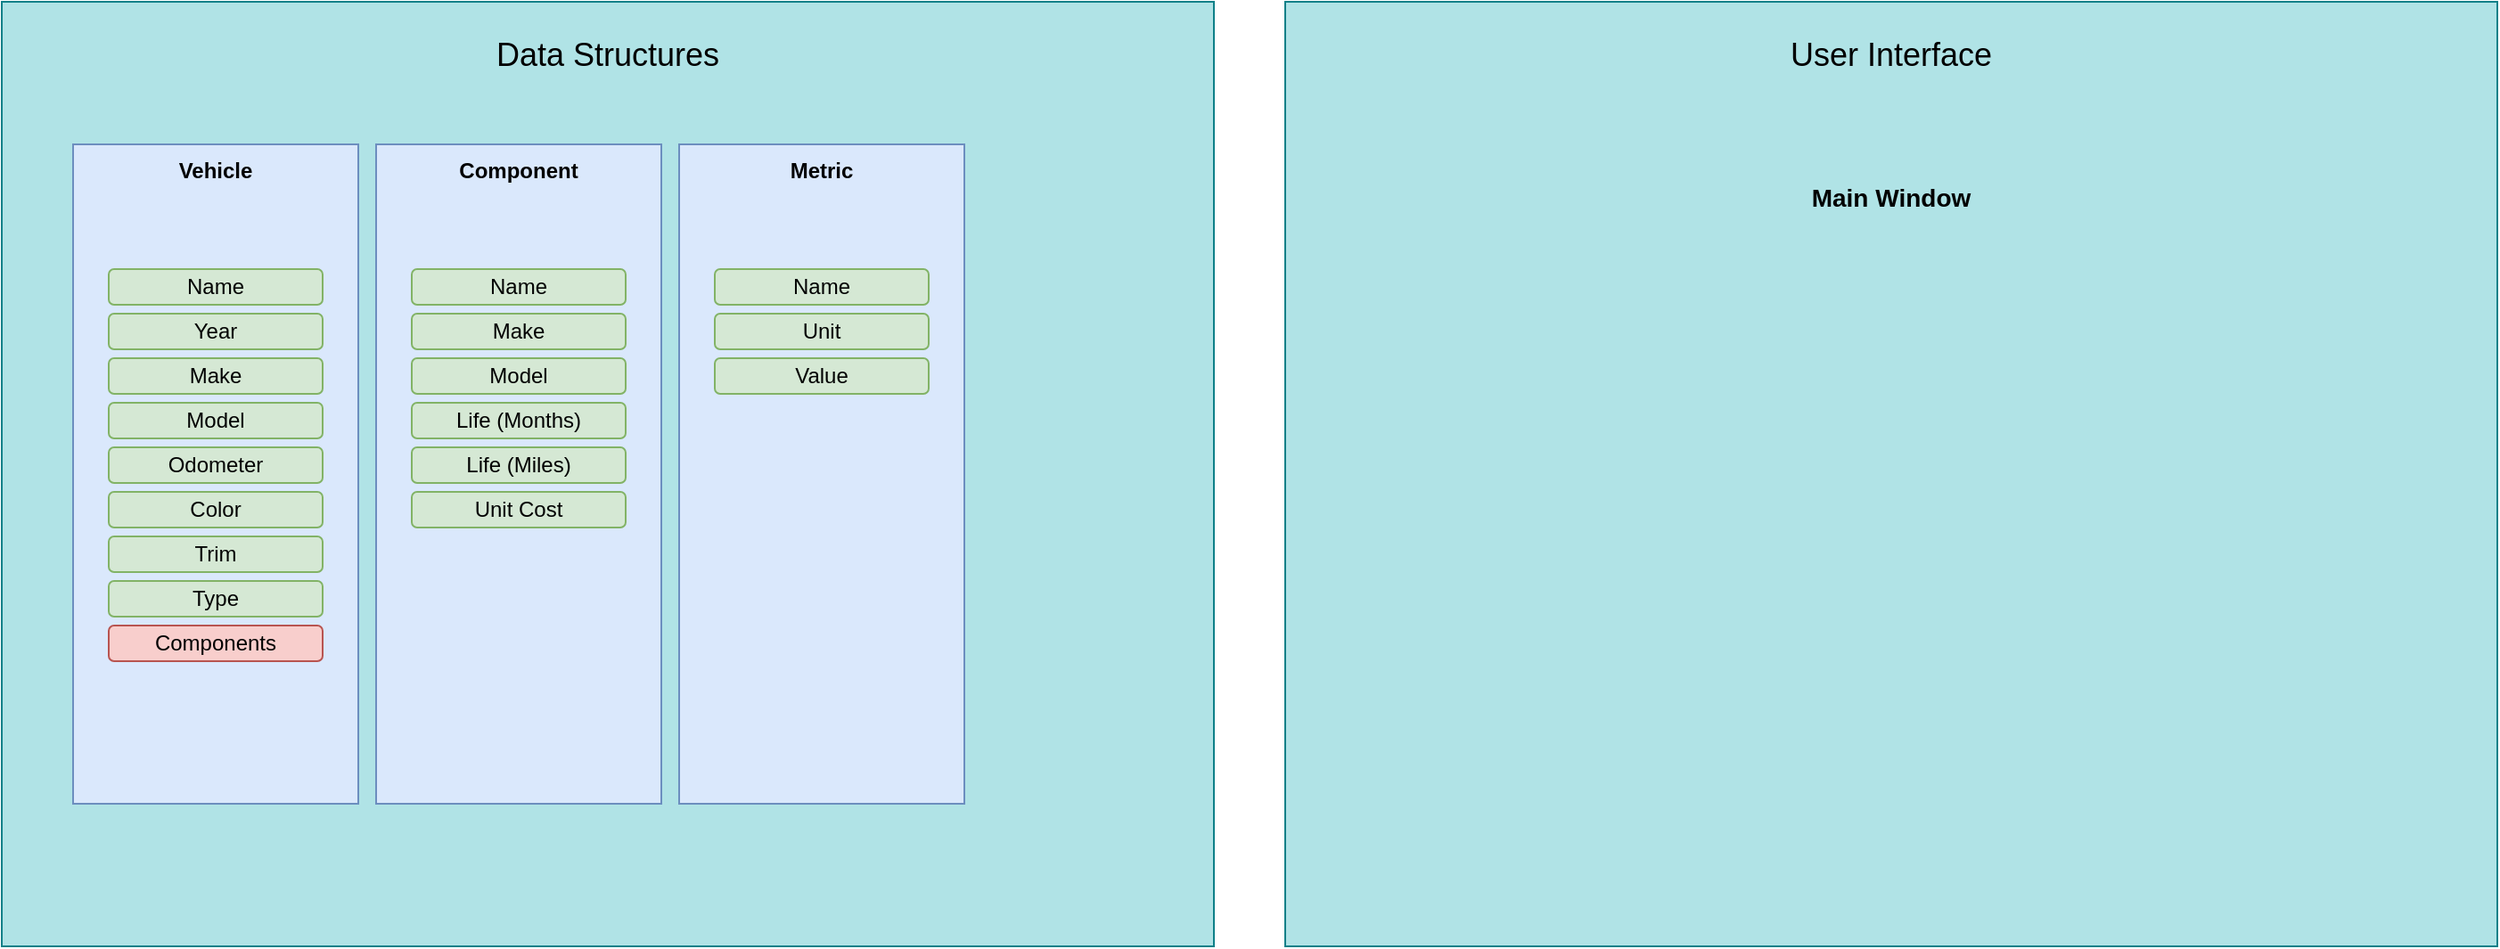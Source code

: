 <mxfile version="28.0.4">
  <diagram name="Page-1" id="tqIEAlN7oUdj66pCaFBi">
    <mxGraphModel dx="1426" dy="751" grid="1" gridSize="10" guides="1" tooltips="1" connect="1" arrows="1" fold="1" page="1" pageScale="1" pageWidth="850" pageHeight="1100" math="0" shadow="0">
      <root>
        <mxCell id="0" />
        <mxCell id="1" parent="0" />
        <mxCell id="2Zn5e_HnZ_KhdbShyQh5-20" value="" style="rounded=0;whiteSpace=wrap;html=1;fillColor=#b0e3e6;strokeColor=#0e8088;" parent="1" vertex="1">
          <mxGeometry x="40" y="40" width="680" height="530" as="geometry" />
        </mxCell>
        <mxCell id="2Zn5e_HnZ_KhdbShyQh5-3" value="" style="group;fillColor=#dae8fc;strokeColor=#6c8ebf;container=0;" parent="1" vertex="1" connectable="0">
          <mxGeometry x="80" y="120" width="160" height="370" as="geometry" />
        </mxCell>
        <mxCell id="2Zn5e_HnZ_KhdbShyQh5-2" value="&lt;b&gt;Vehicle&lt;/b&gt;" style="text;html=1;align=center;verticalAlign=middle;whiteSpace=wrap;rounded=0;" parent="1" vertex="1">
          <mxGeometry x="80" y="120" width="160" height="30" as="geometry" />
        </mxCell>
        <mxCell id="2Zn5e_HnZ_KhdbShyQh5-4" value="Name" style="rounded=1;whiteSpace=wrap;html=1;fillColor=#d5e8d4;strokeColor=#82b366;" parent="1" vertex="1">
          <mxGeometry x="100" y="190" width="120" height="20" as="geometry" />
        </mxCell>
        <mxCell id="2Zn5e_HnZ_KhdbShyQh5-5" value="Year" style="rounded=1;whiteSpace=wrap;html=1;fillColor=#d5e8d4;strokeColor=#82b366;" parent="1" vertex="1">
          <mxGeometry x="100" y="215" width="120" height="20" as="geometry" />
        </mxCell>
        <mxCell id="2Zn5e_HnZ_KhdbShyQh5-6" value="Make" style="rounded=1;whiteSpace=wrap;html=1;fillColor=#d5e8d4;strokeColor=#82b366;" parent="1" vertex="1">
          <mxGeometry x="100" y="240" width="120" height="20" as="geometry" />
        </mxCell>
        <mxCell id="2Zn5e_HnZ_KhdbShyQh5-7" value="Model" style="rounded=1;whiteSpace=wrap;html=1;fillColor=#d5e8d4;strokeColor=#82b366;" parent="1" vertex="1">
          <mxGeometry x="100" y="265" width="120" height="20" as="geometry" />
        </mxCell>
        <mxCell id="2Zn5e_HnZ_KhdbShyQh5-8" value="Odometer" style="rounded=1;whiteSpace=wrap;html=1;fillColor=#d5e8d4;strokeColor=#82b366;" parent="1" vertex="1">
          <mxGeometry x="100" y="290" width="120" height="20" as="geometry" />
        </mxCell>
        <mxCell id="2Zn5e_HnZ_KhdbShyQh5-9" value="Components" style="rounded=1;whiteSpace=wrap;html=1;fillColor=#f8cecc;strokeColor=#b85450;" parent="1" vertex="1">
          <mxGeometry x="100" y="390" width="120" height="20" as="geometry" />
        </mxCell>
        <mxCell id="2Zn5e_HnZ_KhdbShyQh5-10" value="Color" style="rounded=1;whiteSpace=wrap;html=1;fillColor=#d5e8d4;strokeColor=#82b366;" parent="1" vertex="1">
          <mxGeometry x="100" y="315" width="120" height="20" as="geometry" />
        </mxCell>
        <mxCell id="2Zn5e_HnZ_KhdbShyQh5-11" value="Trim" style="rounded=1;whiteSpace=wrap;html=1;fillColor=#d5e8d4;strokeColor=#82b366;" parent="1" vertex="1">
          <mxGeometry x="100" y="340" width="120" height="20" as="geometry" />
        </mxCell>
        <mxCell id="2Zn5e_HnZ_KhdbShyQh5-12" value="" style="rounded=0;whiteSpace=wrap;html=1;fillColor=#dae8fc;strokeColor=#6c8ebf;" parent="1" vertex="1">
          <mxGeometry x="250" y="120" width="160" height="370" as="geometry" />
        </mxCell>
        <mxCell id="2Zn5e_HnZ_KhdbShyQh5-13" value="&lt;b&gt;Component&lt;/b&gt;" style="text;html=1;align=center;verticalAlign=middle;whiteSpace=wrap;rounded=0;" parent="1" vertex="1">
          <mxGeometry x="250" y="120" width="160" height="30" as="geometry" />
        </mxCell>
        <mxCell id="2Zn5e_HnZ_KhdbShyQh5-14" value="Name" style="rounded=1;whiteSpace=wrap;html=1;fillColor=#d5e8d4;strokeColor=#82b366;" parent="1" vertex="1">
          <mxGeometry x="270" y="190" width="120" height="20" as="geometry" />
        </mxCell>
        <mxCell id="2Zn5e_HnZ_KhdbShyQh5-15" value="Make" style="rounded=1;whiteSpace=wrap;html=1;fillColor=#d5e8d4;strokeColor=#82b366;" parent="1" vertex="1">
          <mxGeometry x="270" y="215" width="120" height="20" as="geometry" />
        </mxCell>
        <mxCell id="2Zn5e_HnZ_KhdbShyQh5-16" value="Model" style="rounded=1;whiteSpace=wrap;html=1;fillColor=#d5e8d4;strokeColor=#82b366;" parent="1" vertex="1">
          <mxGeometry x="270" y="240" width="120" height="20" as="geometry" />
        </mxCell>
        <mxCell id="2Zn5e_HnZ_KhdbShyQh5-17" value="Life (Months)" style="rounded=1;whiteSpace=wrap;html=1;fillColor=#d5e8d4;strokeColor=#82b366;" parent="1" vertex="1">
          <mxGeometry x="270" y="265" width="120" height="20" as="geometry" />
        </mxCell>
        <mxCell id="2Zn5e_HnZ_KhdbShyQh5-18" value="Life (Miles)" style="rounded=1;whiteSpace=wrap;html=1;fillColor=#d5e8d4;strokeColor=#82b366;" parent="1" vertex="1">
          <mxGeometry x="270" y="290" width="120" height="20" as="geometry" />
        </mxCell>
        <mxCell id="2Zn5e_HnZ_KhdbShyQh5-19" value="Unit Cost" style="rounded=1;whiteSpace=wrap;html=1;fillColor=#d5e8d4;strokeColor=#82b366;" parent="1" vertex="1">
          <mxGeometry x="270" y="315" width="120" height="20" as="geometry" />
        </mxCell>
        <mxCell id="2Zn5e_HnZ_KhdbShyQh5-21" value="Data Structures" style="text;html=1;align=center;verticalAlign=middle;whiteSpace=wrap;rounded=0;fontSize=18;" parent="1" vertex="1">
          <mxGeometry x="40" y="40" width="680" height="60" as="geometry" />
        </mxCell>
        <mxCell id="2Zn5e_HnZ_KhdbShyQh5-22" value="Type" style="rounded=1;whiteSpace=wrap;html=1;fillColor=#d5e8d4;strokeColor=#82b366;" parent="1" vertex="1">
          <mxGeometry x="100" y="365" width="120" height="20" as="geometry" />
        </mxCell>
        <mxCell id="atjywIgxhgZ5BbvjI4yQ-1" value="" style="rounded=0;whiteSpace=wrap;html=1;fillColor=#dae8fc;strokeColor=#6c8ebf;" vertex="1" parent="1">
          <mxGeometry x="420" y="120" width="160" height="370" as="geometry" />
        </mxCell>
        <mxCell id="atjywIgxhgZ5BbvjI4yQ-2" value="&lt;b&gt;Metric&lt;/b&gt;" style="text;html=1;align=center;verticalAlign=middle;whiteSpace=wrap;rounded=0;" vertex="1" parent="1">
          <mxGeometry x="420" y="120" width="160" height="30" as="geometry" />
        </mxCell>
        <mxCell id="atjywIgxhgZ5BbvjI4yQ-3" value="Name" style="rounded=1;whiteSpace=wrap;html=1;fillColor=#d5e8d4;strokeColor=#82b366;" vertex="1" parent="1">
          <mxGeometry x="440" y="190" width="120" height="20" as="geometry" />
        </mxCell>
        <mxCell id="atjywIgxhgZ5BbvjI4yQ-4" value="Unit" style="rounded=1;whiteSpace=wrap;html=1;fillColor=#d5e8d4;strokeColor=#82b366;" vertex="1" parent="1">
          <mxGeometry x="440" y="215" width="120" height="20" as="geometry" />
        </mxCell>
        <mxCell id="atjywIgxhgZ5BbvjI4yQ-5" value="Value" style="rounded=1;whiteSpace=wrap;html=1;fillColor=#d5e8d4;strokeColor=#82b366;" vertex="1" parent="1">
          <mxGeometry x="440" y="240" width="120" height="20" as="geometry" />
        </mxCell>
        <mxCell id="atjywIgxhgZ5BbvjI4yQ-9" value="" style="rounded=0;whiteSpace=wrap;html=1;fillColor=#b0e3e6;strokeColor=#0e8088;" vertex="1" parent="1">
          <mxGeometry x="760" y="40" width="680" height="530" as="geometry" />
        </mxCell>
        <mxCell id="atjywIgxhgZ5BbvjI4yQ-10" value="User Interface" style="text;html=1;align=center;verticalAlign=middle;whiteSpace=wrap;rounded=0;fontSize=18;" vertex="1" parent="1">
          <mxGeometry x="760" y="40" width="680" height="60" as="geometry" />
        </mxCell>
        <mxCell id="atjywIgxhgZ5BbvjI4yQ-11" value="Main Window" style="text;html=1;align=center;verticalAlign=middle;whiteSpace=wrap;rounded=0;fontSize=14;fontStyle=1" vertex="1" parent="1">
          <mxGeometry x="760" y="130" width="680" height="40" as="geometry" />
        </mxCell>
      </root>
    </mxGraphModel>
  </diagram>
</mxfile>
